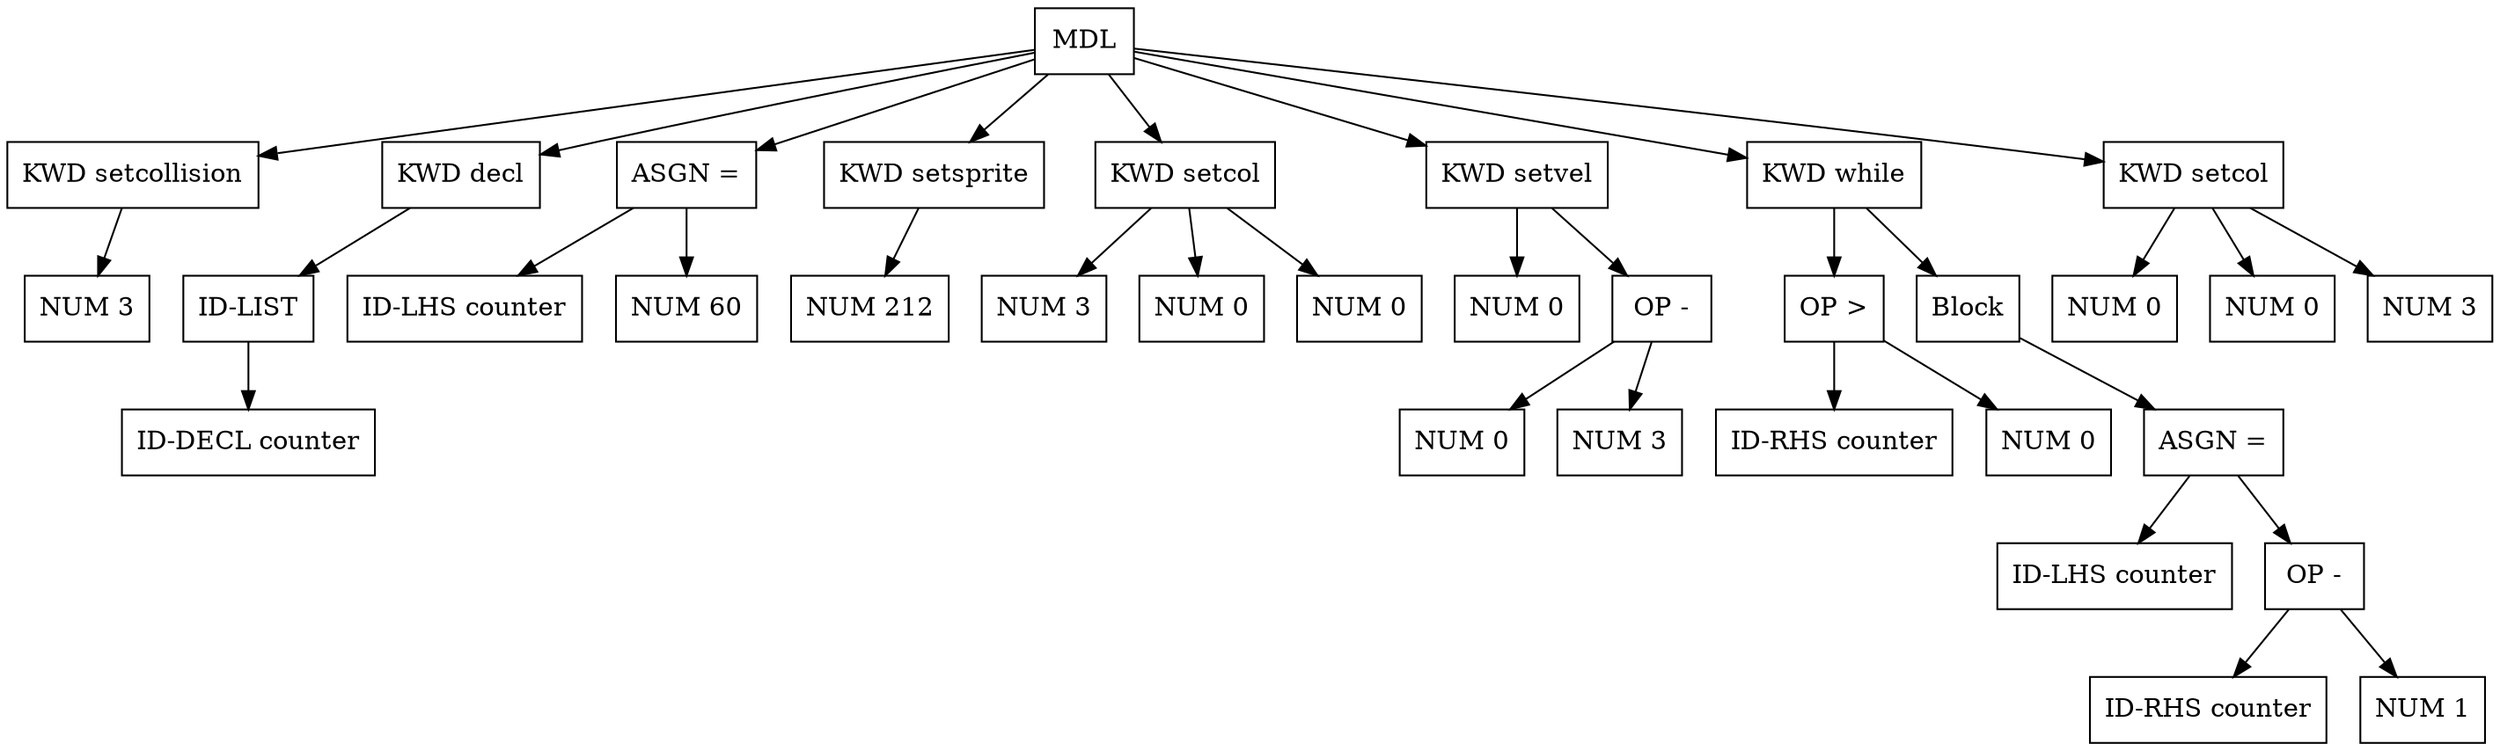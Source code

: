 digraph G {
node [shape = circle];
node9076 [ uuid = "dd3e5bfe-43af-4481-b6ca-ec7cf9a77063" shape = "record" label = "MDL
 " ];
node9077 [ uuid = "61aaa331-e3a0-46d2-bf14-c33372055eb7" shape = "record" label = "KWD
 setcollision" ];
node9078 [ uuid = "2455a78a-b70c-4468-a190-37a3aec7fa39" shape = "record" label = "NUM
 3" ];
node9077 -> node9078;
node9076 -> node9077;
node9079 [ uuid = "1d83aa27-7a76-4c6f-90d0-bffbfde36347" shape = "record" label = "KWD
 decl" ];
node9080 [ uuid = "0f26b6d7-d40d-4374-aa10-057f52e8f0bb" shape = "record" label = "ID-LIST
 " ];
node9081 [ uuid = "7774453c-023c-424d-84ce-69307342b57a" shape = "record" label = "ID-DECL
 counter" ];
node9080 -> node9081;
node9079 -> node9080;
node9076 -> node9079;
node9083 [ uuid = "f4caebef-8822-48b8-846d-7a3523b9b1d7" shape = "record" label = "ASGN
 =" ];
node9082 [ uuid = "9e1d90a4-c696-4dab-a3be-70e28a95c2a9" shape = "record" label = "ID-LHS
 counter" ];
node9083 -> node9082;
node9084 [ uuid = "6691623e-6401-4e90-8df0-8694af4f936b" shape = "record" label = "NUM
 60" ];
node9083 -> node9084;
node9076 -> node9083;
node9085 [ uuid = "84a8553e-4ea3-4f19-bd05-fb216d241755" shape = "record" label = "KWD
 setsprite" ];
node9086 [ uuid = "bd42d76c-2423-4ade-bf38-06995256f4dd" shape = "record" label = "NUM
 212" ];
node9085 -> node9086;
node9076 -> node9085;
node9087 [ uuid = "bc79fbff-ee38-4a95-8a23-567a6fc08828" shape = "record" label = "KWD
 setcol" ];
node9088 [ uuid = "98ea3dcc-ce1a-40bf-9adb-ede14ecec94e" shape = "record" label = "NUM
 3" ];
node9087 -> node9088;
node9089 [ uuid = "83802e27-8cea-42bd-8553-15b8ce71cb46" shape = "record" label = "NUM
 0" ];
node9087 -> node9089;
node9090 [ uuid = "ef890ac1-7fef-46e7-b589-2b568d54d853" shape = "record" label = "NUM
 0" ];
node9087 -> node9090;
node9076 -> node9087;
node9091 [ uuid = "943e6572-a622-484f-a53c-929a4a196ca2" shape = "record" label = "KWD
 setvel" ];
node9092 [ uuid = "7f61c681-5e87-48f3-a058-262008f2c6a3" shape = "record" label = "NUM
 0" ];
node9091 -> node9092;
node9094 [ uuid = "2eefcf49-8228-4fe1-96f9-8b15deffe2f2" shape = "record" label = "OP
 -" ];
node9093 [ uuid = "0cbeb2e3-caa3-480c-9cec-6b1e7f5aed0e" shape = "record" label = "NUM
 0" ];
node9094 -> node9093;
node9095 [ uuid = "ad65d018-5133-4ee5-a8b5-bdb193a35070" shape = "record" label = "NUM
 3" ];
node9094 -> node9095;
node9091 -> node9094;
node9076 -> node9091;
node9096 [ uuid = "e6d30389-43ae-4b57-aecc-96459edbb54c" shape = "record" label = "KWD
 while" ];
node9098 [ uuid = "a99640cf-b30e-4aeb-be04-66bdecb9f13e" shape = "record" label = "OP
 \>" ];
node9097 [ uuid = "9752a94d-caf9-48a2-a37e-72b0cd76e0a6" shape = "record" label = "ID-RHS
 counter" ];
node9098 -> node9097;
node9099 [ uuid = "3f7aedcf-8567-4273-b617-00436aea73c5" shape = "record" label = "NUM
 0" ];
node9098 -> node9099;
node9096 -> node9098;
node9100 [ uuid = "d3752499-d1a7-4232-977c-60803de06a9e" shape = "record" label = "Block
 " ];
node9102 [ uuid = "5ac2ea20-cdc7-4aff-bd60-88f9a2574541" shape = "record" label = "ASGN
 =" ];
node9101 [ uuid = "64cb933f-c646-4958-9308-9df5cd18a3b6" shape = "record" label = "ID-LHS
 counter" ];
node9102 -> node9101;
node9104 [ uuid = "947523e9-aeae-4e95-b6c1-b214711ad62f" shape = "record" label = "OP
 -" ];
node9103 [ uuid = "e4840ebc-ecc0-420b-89ca-4a4135d35fe0" shape = "record" label = "ID-RHS
 counter" ];
node9104 -> node9103;
node9105 [ uuid = "e3e351d6-692e-4f8e-99d3-5ffe7d9b4a26" shape = "record" label = "NUM
 1" ];
node9104 -> node9105;
node9102 -> node9104;
node9100 -> node9102;
node9096 -> node9100;
node9076 -> node9096;
node9106 [ uuid = "c454a3a4-c1e2-49a4-9230-bb5b893a4681" shape = "record" label = "KWD
 setcol" ];
node9107 [ uuid = "009dc97f-9b99-44c5-9f14-c6b99dc538b1" shape = "record" label = "NUM
 0" ];
node9106 -> node9107;
node9108 [ uuid = "40375034-1627-4d19-a622-79e988132b88" shape = "record" label = "NUM
 0" ];
node9106 -> node9108;
node9109 [ uuid = "51a04dc2-1d6d-4666-ad28-20a50c87c122" shape = "record" label = "NUM
 3" ];
node9106 -> node9109;
node9076 -> node9106;
}
